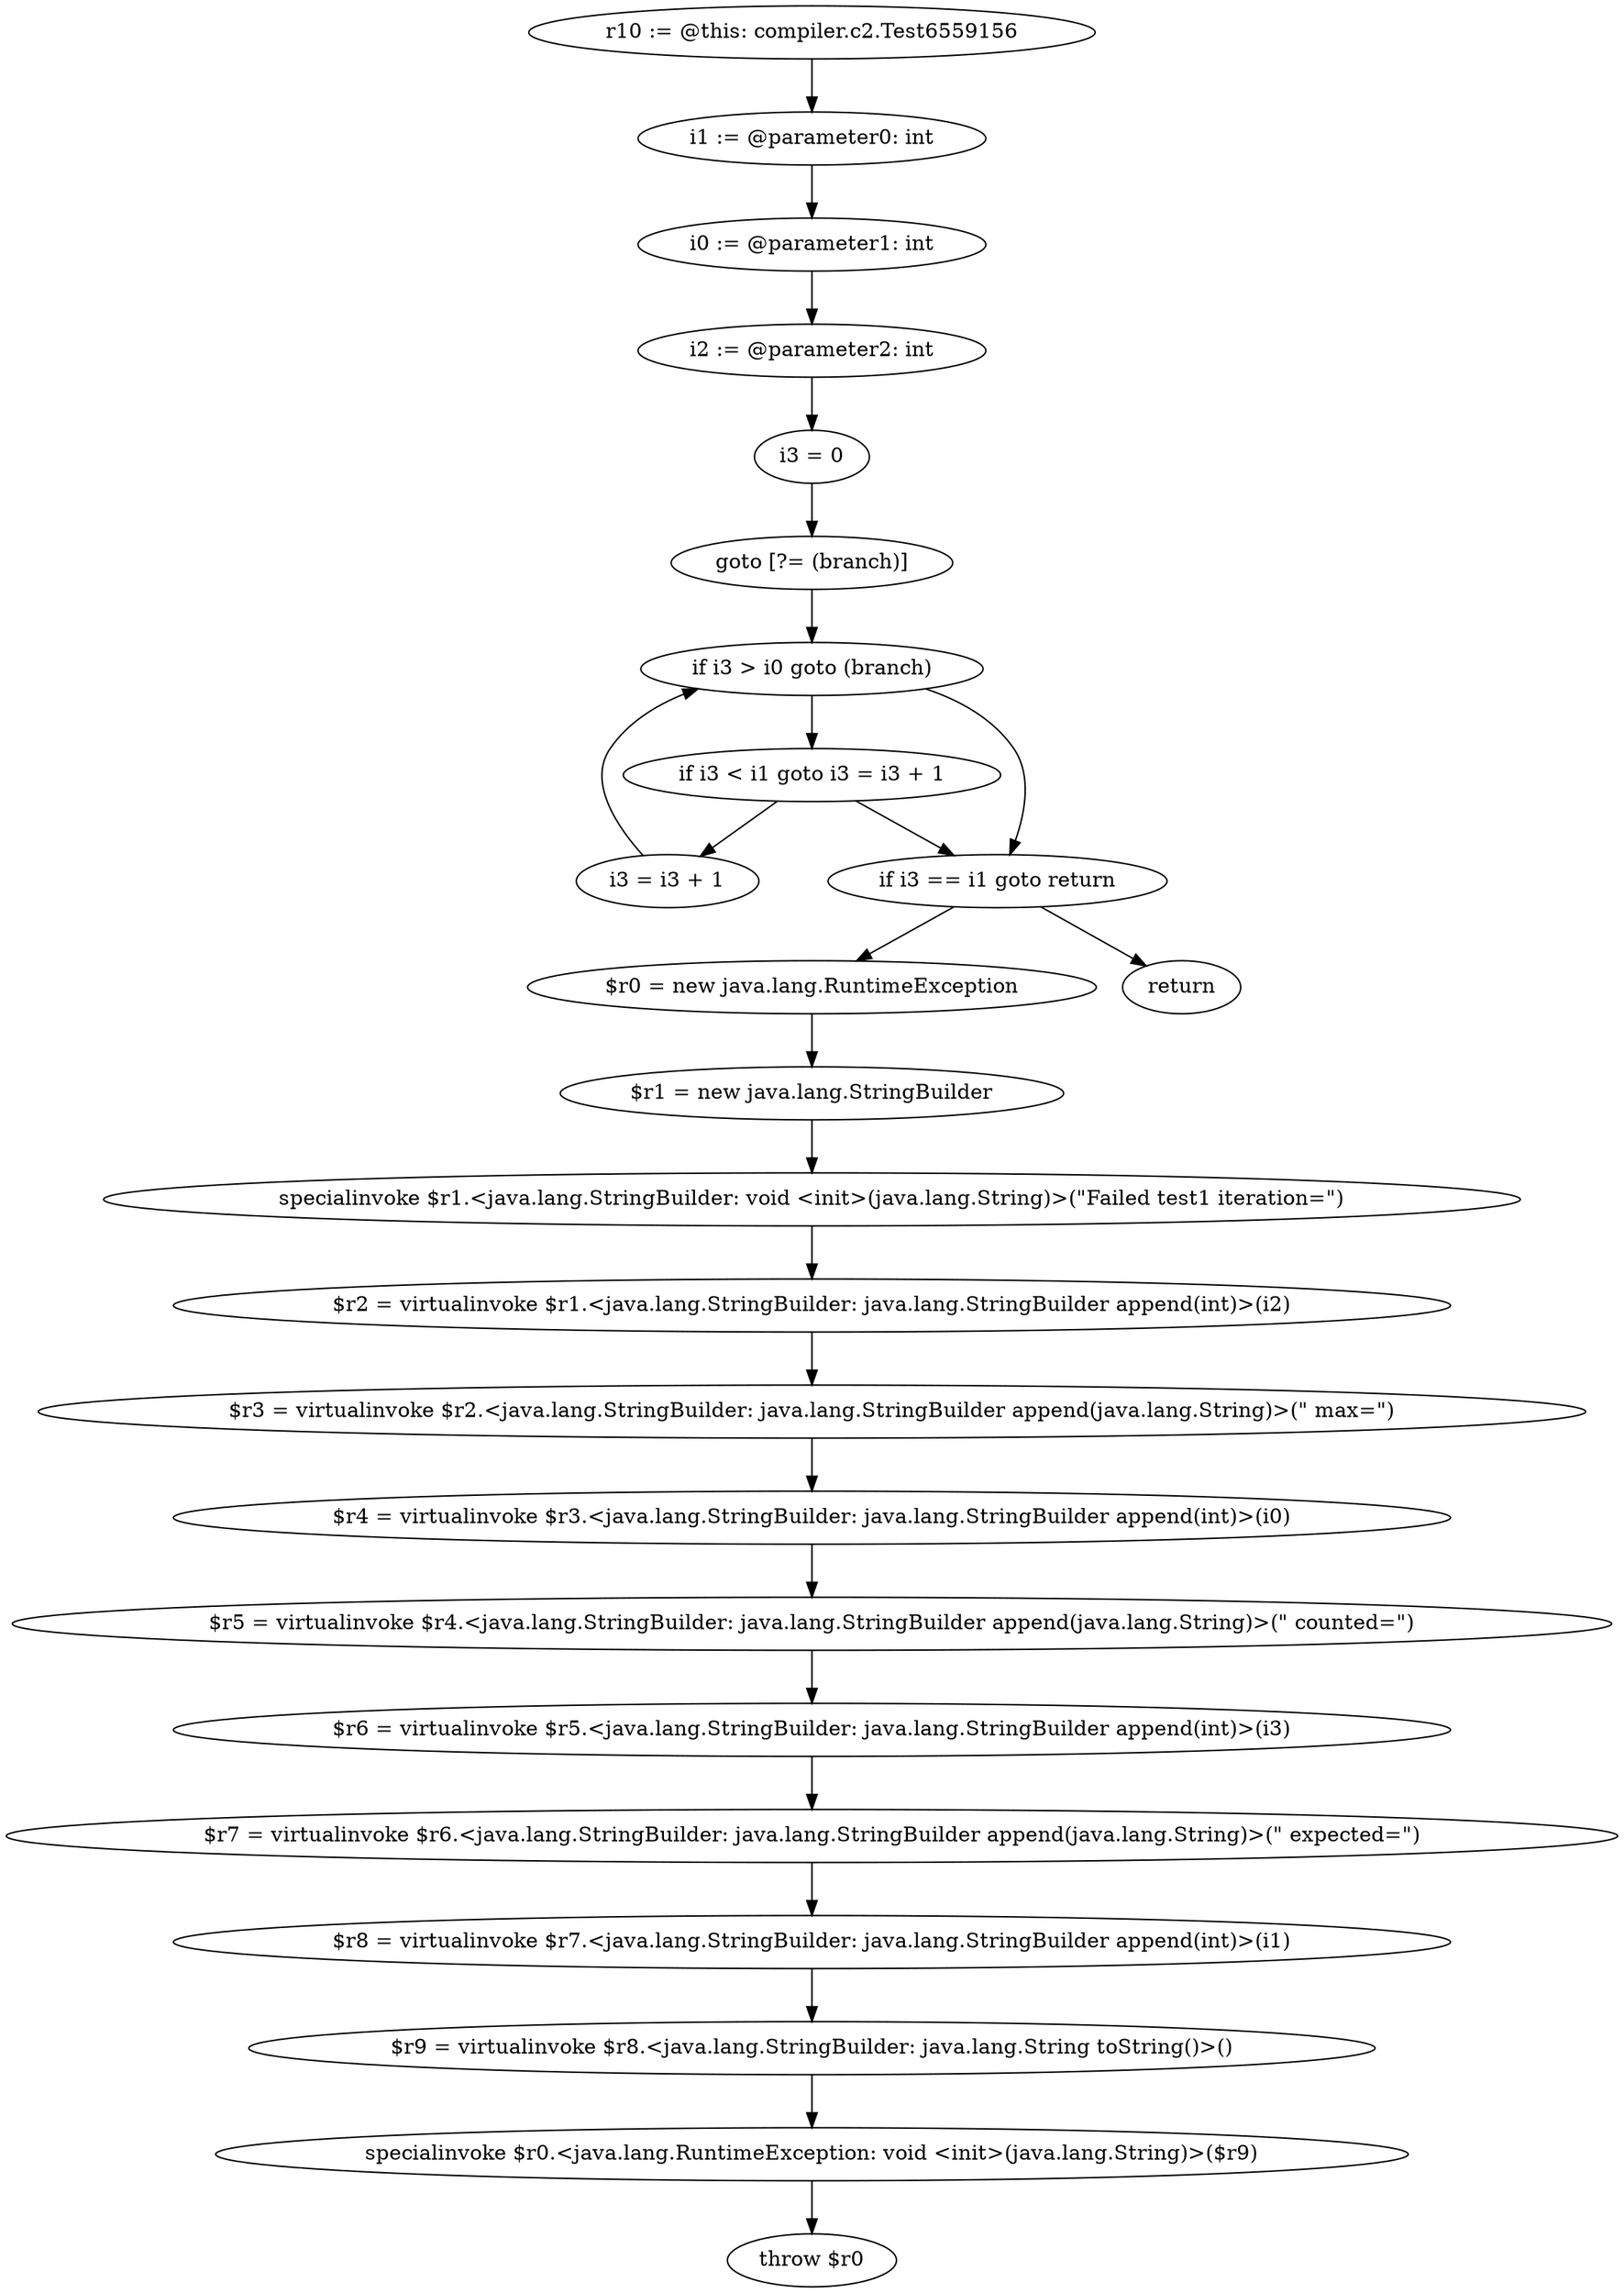 digraph "unitGraph" {
    "r10 := @this: compiler.c2.Test6559156"
    "i1 := @parameter0: int"
    "i0 := @parameter1: int"
    "i2 := @parameter2: int"
    "i3 = 0"
    "goto [?= (branch)]"
    "i3 = i3 + 1"
    "if i3 > i0 goto (branch)"
    "if i3 < i1 goto i3 = i3 + 1"
    "if i3 == i1 goto return"
    "$r0 = new java.lang.RuntimeException"
    "$r1 = new java.lang.StringBuilder"
    "specialinvoke $r1.<java.lang.StringBuilder: void <init>(java.lang.String)>(\"Failed test1 iteration=\")"
    "$r2 = virtualinvoke $r1.<java.lang.StringBuilder: java.lang.StringBuilder append(int)>(i2)"
    "$r3 = virtualinvoke $r2.<java.lang.StringBuilder: java.lang.StringBuilder append(java.lang.String)>(\" max=\")"
    "$r4 = virtualinvoke $r3.<java.lang.StringBuilder: java.lang.StringBuilder append(int)>(i0)"
    "$r5 = virtualinvoke $r4.<java.lang.StringBuilder: java.lang.StringBuilder append(java.lang.String)>(\" counted=\")"
    "$r6 = virtualinvoke $r5.<java.lang.StringBuilder: java.lang.StringBuilder append(int)>(i3)"
    "$r7 = virtualinvoke $r6.<java.lang.StringBuilder: java.lang.StringBuilder append(java.lang.String)>(\" expected=\")"
    "$r8 = virtualinvoke $r7.<java.lang.StringBuilder: java.lang.StringBuilder append(int)>(i1)"
    "$r9 = virtualinvoke $r8.<java.lang.StringBuilder: java.lang.String toString()>()"
    "specialinvoke $r0.<java.lang.RuntimeException: void <init>(java.lang.String)>($r9)"
    "throw $r0"
    "return"
    "r10 := @this: compiler.c2.Test6559156"->"i1 := @parameter0: int";
    "i1 := @parameter0: int"->"i0 := @parameter1: int";
    "i0 := @parameter1: int"->"i2 := @parameter2: int";
    "i2 := @parameter2: int"->"i3 = 0";
    "i3 = 0"->"goto [?= (branch)]";
    "goto [?= (branch)]"->"if i3 > i0 goto (branch)";
    "i3 = i3 + 1"->"if i3 > i0 goto (branch)";
    "if i3 > i0 goto (branch)"->"if i3 < i1 goto i3 = i3 + 1";
    "if i3 > i0 goto (branch)"->"if i3 == i1 goto return";
    "if i3 < i1 goto i3 = i3 + 1"->"if i3 == i1 goto return";
    "if i3 < i1 goto i3 = i3 + 1"->"i3 = i3 + 1";
    "if i3 == i1 goto return"->"$r0 = new java.lang.RuntimeException";
    "if i3 == i1 goto return"->"return";
    "$r0 = new java.lang.RuntimeException"->"$r1 = new java.lang.StringBuilder";
    "$r1 = new java.lang.StringBuilder"->"specialinvoke $r1.<java.lang.StringBuilder: void <init>(java.lang.String)>(\"Failed test1 iteration=\")";
    "specialinvoke $r1.<java.lang.StringBuilder: void <init>(java.lang.String)>(\"Failed test1 iteration=\")"->"$r2 = virtualinvoke $r1.<java.lang.StringBuilder: java.lang.StringBuilder append(int)>(i2)";
    "$r2 = virtualinvoke $r1.<java.lang.StringBuilder: java.lang.StringBuilder append(int)>(i2)"->"$r3 = virtualinvoke $r2.<java.lang.StringBuilder: java.lang.StringBuilder append(java.lang.String)>(\" max=\")";
    "$r3 = virtualinvoke $r2.<java.lang.StringBuilder: java.lang.StringBuilder append(java.lang.String)>(\" max=\")"->"$r4 = virtualinvoke $r3.<java.lang.StringBuilder: java.lang.StringBuilder append(int)>(i0)";
    "$r4 = virtualinvoke $r3.<java.lang.StringBuilder: java.lang.StringBuilder append(int)>(i0)"->"$r5 = virtualinvoke $r4.<java.lang.StringBuilder: java.lang.StringBuilder append(java.lang.String)>(\" counted=\")";
    "$r5 = virtualinvoke $r4.<java.lang.StringBuilder: java.lang.StringBuilder append(java.lang.String)>(\" counted=\")"->"$r6 = virtualinvoke $r5.<java.lang.StringBuilder: java.lang.StringBuilder append(int)>(i3)";
    "$r6 = virtualinvoke $r5.<java.lang.StringBuilder: java.lang.StringBuilder append(int)>(i3)"->"$r7 = virtualinvoke $r6.<java.lang.StringBuilder: java.lang.StringBuilder append(java.lang.String)>(\" expected=\")";
    "$r7 = virtualinvoke $r6.<java.lang.StringBuilder: java.lang.StringBuilder append(java.lang.String)>(\" expected=\")"->"$r8 = virtualinvoke $r7.<java.lang.StringBuilder: java.lang.StringBuilder append(int)>(i1)";
    "$r8 = virtualinvoke $r7.<java.lang.StringBuilder: java.lang.StringBuilder append(int)>(i1)"->"$r9 = virtualinvoke $r8.<java.lang.StringBuilder: java.lang.String toString()>()";
    "$r9 = virtualinvoke $r8.<java.lang.StringBuilder: java.lang.String toString()>()"->"specialinvoke $r0.<java.lang.RuntimeException: void <init>(java.lang.String)>($r9)";
    "specialinvoke $r0.<java.lang.RuntimeException: void <init>(java.lang.String)>($r9)"->"throw $r0";
}
